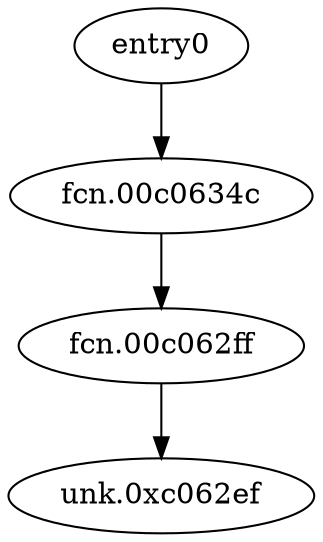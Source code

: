 digraph code {
  "0x00c060f8" [label="entry0"];
  "0x00c060f8" -> "0x00c0634c";
  "0x00c0634c" [label="fcn.00c0634c"];
  "0x00c0634c" [label="fcn.00c0634c"];
  "0x00c0634c" -> "0x00c062ff";
  "0x00c062ff" [label="fcn.00c062ff"];
  "0x00c062ff" [label="fcn.00c062ff"];
  "0x00c062ff" -> "0x00c062ef";
  "0x00c062ef" [label="unk.0xc062ef"];
}